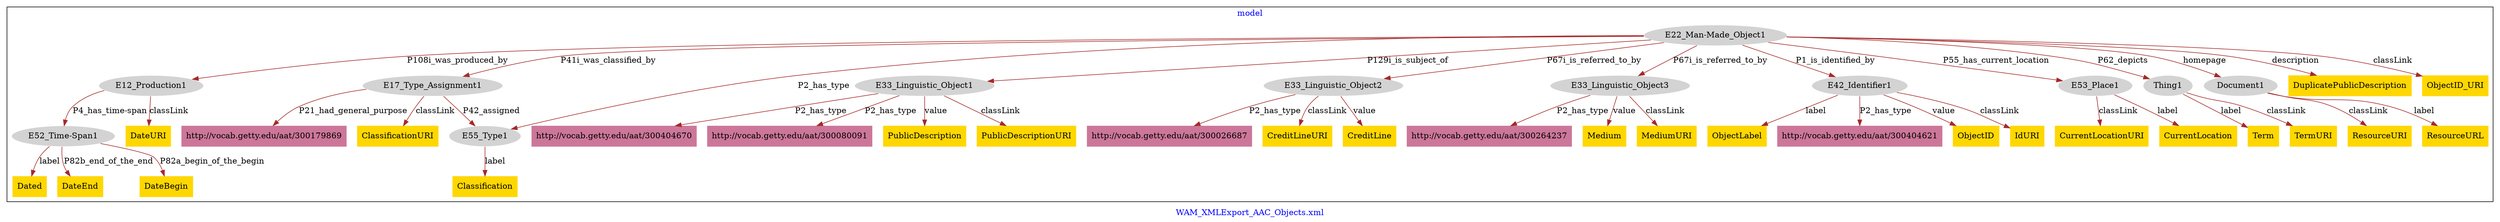 digraph n0 {
fontcolor="blue"
remincross="true"
label="WAM_XMLExport_AAC_Objects.xml"
subgraph cluster {
label="model"
n2[style="filled",color="white",fillcolor="lightgray",label="E12_Production1"];
n3[style="filled",color="white",fillcolor="lightgray",label="E52_Time-Span1"];
n4[style="filled",color="white",fillcolor="lightgray",label="E17_Type_Assignment1"];
n5[style="filled",color="white",fillcolor="lightgray",label="E55_Type1"];
n6[style="filled",color="white",fillcolor="lightgray",label="E22_Man-Made_Object1"];
n7[style="filled",color="white",fillcolor="lightgray",label="E33_Linguistic_Object1"];
n8[style="filled",color="white",fillcolor="lightgray",label="E33_Linguistic_Object2"];
n9[style="filled",color="white",fillcolor="lightgray",label="E33_Linguistic_Object3"];
n10[style="filled",color="white",fillcolor="lightgray",label="E42_Identifier1"];
n11[style="filled",color="white",fillcolor="lightgray",label="E53_Place1"];
n12[style="filled",color="white",fillcolor="lightgray",label="Thing1"];
n13[style="filled",color="white",fillcolor="lightgray",label="Document1"];
n14[shape="plaintext",style="filled",fillcolor="gold",label="DateBegin"];
n15[shape="plaintext",style="filled",fillcolor="gold",label="PublicDescription"];
n16[shape="plaintext",style="filled",fillcolor="gold",label="ObjectID"];
n17[shape="plaintext",style="filled",fillcolor="gold",label="Medium"];
n18[shape="plaintext",style="filled",fillcolor="gold",label="Term"];
n19[shape="plaintext",style="filled",fillcolor="gold",label="CurrentLocationURI"];
n20[shape="plaintext",style="filled",fillcolor="gold",label="ResourceURI"];
n21[shape="plaintext",style="filled",fillcolor="gold",label="DuplicatePublicDescription"];
n22[shape="plaintext",style="filled",fillcolor="gold",label="CreditLineURI"];
n23[shape="plaintext",style="filled",fillcolor="gold",label="IdURI"];
n24[shape="plaintext",style="filled",fillcolor="gold",label="ClassificationURI"];
n25[shape="plaintext",style="filled",fillcolor="gold",label="ObjectLabel"];
n26[shape="plaintext",style="filled",fillcolor="gold",label="MediumURI"];
n27[shape="plaintext",style="filled",fillcolor="gold",label="DateURI"];
n28[shape="plaintext",style="filled",fillcolor="gold",label="CurrentLocation"];
n29[shape="plaintext",style="filled",fillcolor="gold",label="TermURI"];
n30[shape="plaintext",style="filled",fillcolor="gold",label="CreditLine"];
n31[shape="plaintext",style="filled",fillcolor="gold",label="Dated"];
n32[shape="plaintext",style="filled",fillcolor="gold",label="ObjectID_URI"];
n33[shape="plaintext",style="filled",fillcolor="gold",label="Classification"];
n34[shape="plaintext",style="filled",fillcolor="gold",label="PublicDescriptionURI"];
n35[shape="plaintext",style="filled",fillcolor="gold",label="DateEnd"];
n36[shape="plaintext",style="filled",fillcolor="gold",label="ResourceURL"];
n37[shape="plaintext",style="filled",fillcolor="#CC7799",label="http://vocab.getty.edu/aat/300404621"];
n38[shape="plaintext",style="filled",fillcolor="#CC7799",label="http://vocab.getty.edu/aat/300179869"];
n39[shape="plaintext",style="filled",fillcolor="#CC7799",label="http://vocab.getty.edu/aat/300026687"];
n40[shape="plaintext",style="filled",fillcolor="#CC7799",label="http://vocab.getty.edu/aat/300404670"];
n41[shape="plaintext",style="filled",fillcolor="#CC7799",label="http://vocab.getty.edu/aat/300080091"];
n42[shape="plaintext",style="filled",fillcolor="#CC7799",label="http://vocab.getty.edu/aat/300264237"];
}
n2 -> n3[color="brown",fontcolor="black",label="P4_has_time-span"]
n4 -> n5[color="brown",fontcolor="black",label="P42_assigned"]
n6 -> n2[color="brown",fontcolor="black",label="P108i_was_produced_by"]
n6 -> n4[color="brown",fontcolor="black",label="P41i_was_classified_by"]
n6 -> n7[color="brown",fontcolor="black",label="P129i_is_subject_of"]
n6 -> n8[color="brown",fontcolor="black",label="P67i_is_referred_to_by"]
n6 -> n9[color="brown",fontcolor="black",label="P67i_is_referred_to_by"]
n6 -> n10[color="brown",fontcolor="black",label="P1_is_identified_by"]
n6 -> n11[color="brown",fontcolor="black",label="P55_has_current_location"]
n6 -> n12[color="brown",fontcolor="black",label="P62_depicts"]
n6 -> n13[color="brown",fontcolor="black",label="homepage"]
n3 -> n14[color="brown",fontcolor="black",label="P82a_begin_of_the_begin"]
n7 -> n15[color="brown",fontcolor="black",label="value"]
n10 -> n16[color="brown",fontcolor="black",label="value"]
n9 -> n17[color="brown",fontcolor="black",label="value"]
n12 -> n18[color="brown",fontcolor="black",label="label"]
n11 -> n19[color="brown",fontcolor="black",label="classLink"]
n13 -> n20[color="brown",fontcolor="black",label="classLink"]
n6 -> n21[color="brown",fontcolor="black",label="description"]
n8 -> n22[color="brown",fontcolor="black",label="classLink"]
n10 -> n23[color="brown",fontcolor="black",label="classLink"]
n4 -> n24[color="brown",fontcolor="black",label="classLink"]
n10 -> n25[color="brown",fontcolor="black",label="label"]
n9 -> n26[color="brown",fontcolor="black",label="classLink"]
n2 -> n27[color="brown",fontcolor="black",label="classLink"]
n11 -> n28[color="brown",fontcolor="black",label="label"]
n12 -> n29[color="brown",fontcolor="black",label="classLink"]
n8 -> n30[color="brown",fontcolor="black",label="value"]
n3 -> n31[color="brown",fontcolor="black",label="label"]
n6 -> n32[color="brown",fontcolor="black",label="classLink"]
n5 -> n33[color="brown",fontcolor="black",label="label"]
n7 -> n34[color="brown",fontcolor="black",label="classLink"]
n3 -> n35[color="brown",fontcolor="black",label="P82b_end_of_the_end"]
n13 -> n36[color="brown",fontcolor="black",label="label"]
n6 -> n5[color="brown",fontcolor="black",label="P2_has_type"]
n10 -> n37[color="brown",fontcolor="black",label="P2_has_type"]
n4 -> n38[color="brown",fontcolor="black",label="P21_had_general_purpose"]
n8 -> n39[color="brown",fontcolor="black",label="P2_has_type"]
n7 -> n40[color="brown",fontcolor="black",label="P2_has_type"]
n7 -> n41[color="brown",fontcolor="black",label="P2_has_type"]
n9 -> n42[color="brown",fontcolor="black",label="P2_has_type"]
}
